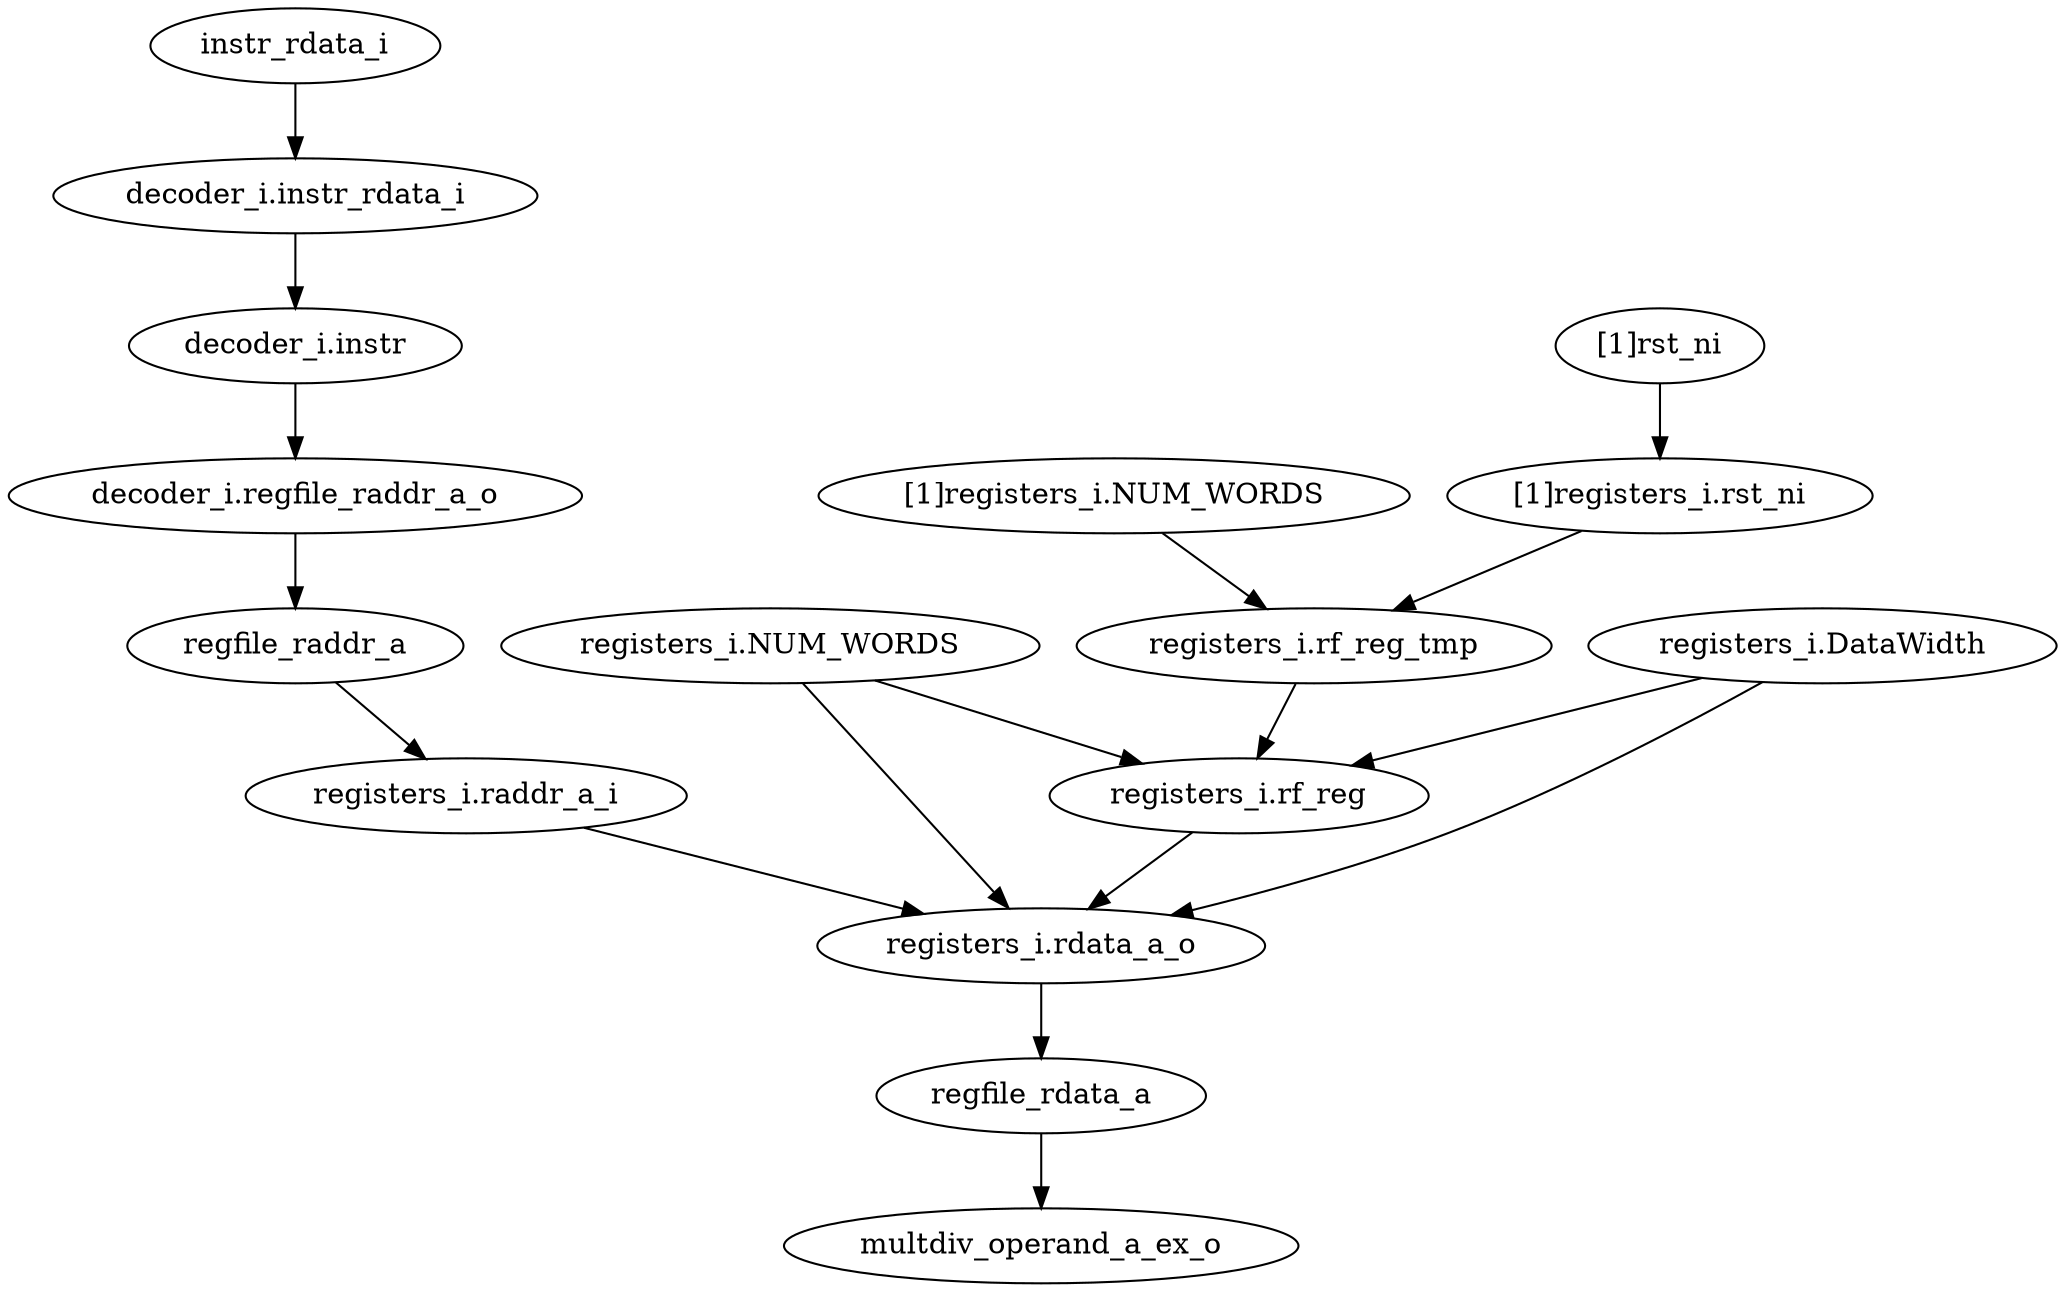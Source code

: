 strict digraph "" {
	instr_rdata_i	 [complexity=29,
		importance=0.0202420942774,
		rank=0.000698003250946];
	"decoder_i.instr_rdata_i"	 [complexity=29,
		importance=0.018746131587,
		rank=0.000646418330587];
	instr_rdata_i -> "decoder_i.instr_rdata_i";
	multdiv_operand_a_ex_o	 [complexity=0,
		importance=0.00205423864589,
		rank=0.0];
	"registers_i.rf_reg_tmp"	 [complexity=51,
		importance=0.0147594523447,
		rank=0.000289401026367];
	"registers_i.rf_reg"	 [complexity=25,
		importance=0.0122817495023,
		rank=0.000491269980094];
	"registers_i.rf_reg_tmp" -> "registers_i.rf_reg";
	"registers_i.rdata_a_o"	 [complexity=2,
		importance=0.00911065458752,
		rank=0.00455532729376];
	regfile_rdata_a	 [complexity=2,
		importance=0.00540373700072,
		rank=0.00270186850036];
	"registers_i.rdata_a_o" -> regfile_rdata_a;
	"decoder_i.instr"	 [complexity=27,
		importance=0.0168761698056,
		rank=0.000625043326132];
	"decoder_i.regfile_raddr_a_o"	 [complexity=25,
		importance=0.0144452392355,
		rank=0.000577809569418];
	"decoder_i.instr" -> "decoder_i.regfile_raddr_a_o";
	"[1]registers_i.rst_ni"	 [complexity=52,
		importance=0.0163489148079,
		rank=0.000314402207844];
	"[1]registers_i.rst_ni" -> "registers_i.rf_reg_tmp";
	regfile_raddr_a	 [complexity=25,
		importance=0.0129453044938,
		rank=0.000517812179752];
	"registers_i.raddr_a_i"	 [complexity=25,
		importance=0.0110743495932,
		rank=0.000442973983728];
	regfile_raddr_a -> "registers_i.raddr_a_i";
	"registers_i.NUM_WORDS"	 [complexity=51,
		importance=0.0137777121928,
		rank=0.000270151219466];
	"registers_i.NUM_WORDS" -> "registers_i.rdata_a_o";
	"registers_i.NUM_WORDS" -> "registers_i.rf_reg";
	regfile_rdata_a -> multdiv_operand_a_ex_o;
	"[1]registers_i.NUM_WORDS"	 [complexity=55,
		importance=0.0162554150352,
		rank=0.000295553000639];
	"[1]registers_i.NUM_WORDS" -> "registers_i.rf_reg_tmp";
	"decoder_i.regfile_raddr_a_o" -> regfile_raddr_a;
	"registers_i.DataWidth"	 [complexity=51,
		importance=0.0137777121928,
		rank=0.000270151219466];
	"registers_i.DataWidth" -> "registers_i.rdata_a_o";
	"registers_i.DataWidth" -> "registers_i.rf_reg";
	"[1]rst_ni"	 [complexity=52,
		importance=0.0178448774983,
		rank=0.000343170721122];
	"[1]rst_ni" -> "[1]registers_i.rst_ni";
	"registers_i.raddr_a_i" -> "registers_i.rdata_a_o";
	"decoder_i.instr_rdata_i" -> "decoder_i.instr";
	"registers_i.rf_reg" -> "registers_i.rdata_a_o";
}
